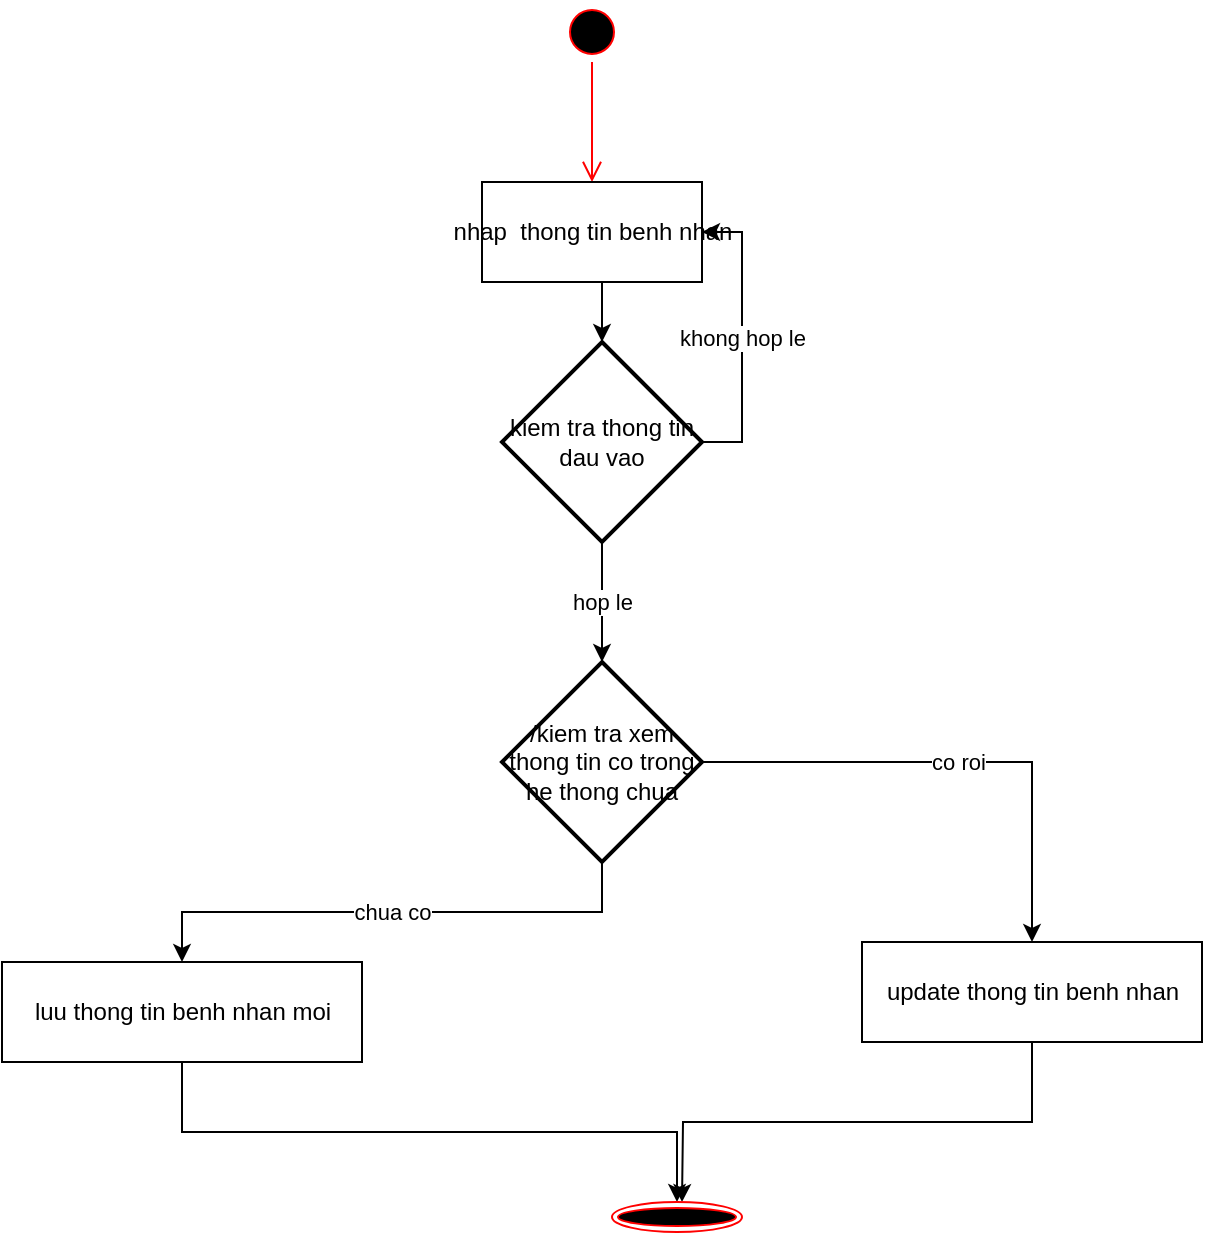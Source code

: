 <mxfile version="13.6.2" type="github" pages="4">
  <diagram id="lj2R0eWJ9KgmQzMsldro" name="Page-2">
    <mxGraphModel dx="1039" dy="499" grid="1" gridSize="10" guides="1" tooltips="1" connect="1" arrows="1" fold="1" page="1" pageScale="1" pageWidth="827" pageHeight="1169" math="0" shadow="0">
      <root>
        <mxCell id="KsJ-Q7gFp0fKNFRPNGz_-0" />
        <mxCell id="KsJ-Q7gFp0fKNFRPNGz_-1" parent="KsJ-Q7gFp0fKNFRPNGz_-0" />
        <mxCell id="KsJ-Q7gFp0fKNFRPNGz_-2" value="" style="ellipse;html=1;shape=startState;fillColor=#000000;strokeColor=#ff0000;" vertex="1" parent="KsJ-Q7gFp0fKNFRPNGz_-1">
          <mxGeometry x="390" y="40" width="30" height="30" as="geometry" />
        </mxCell>
        <mxCell id="KsJ-Q7gFp0fKNFRPNGz_-3" value="" style="edgeStyle=orthogonalEdgeStyle;html=1;verticalAlign=bottom;endArrow=open;endSize=8;strokeColor=#ff0000;" edge="1" source="KsJ-Q7gFp0fKNFRPNGz_-2" parent="KsJ-Q7gFp0fKNFRPNGz_-1">
          <mxGeometry relative="1" as="geometry">
            <mxPoint x="405" y="130" as="targetPoint" />
          </mxGeometry>
        </mxCell>
        <mxCell id="KsJ-Q7gFp0fKNFRPNGz_-8" style="edgeStyle=orthogonalEdgeStyle;rounded=0;orthogonalLoop=1;jettySize=auto;html=1;exitX=0.5;exitY=1;exitDx=0;exitDy=0;entryX=0.5;entryY=0;entryDx=0;entryDy=0;entryPerimeter=0;" edge="1" parent="KsJ-Q7gFp0fKNFRPNGz_-1" source="KsJ-Q7gFp0fKNFRPNGz_-5" target="KsJ-Q7gFp0fKNFRPNGz_-7">
          <mxGeometry relative="1" as="geometry" />
        </mxCell>
        <mxCell id="KsJ-Q7gFp0fKNFRPNGz_-5" value="nhap&amp;nbsp; thong tin benh nhan" style="html=1;" vertex="1" parent="KsJ-Q7gFp0fKNFRPNGz_-1">
          <mxGeometry x="350" y="130" width="110" height="50" as="geometry" />
        </mxCell>
        <mxCell id="KsJ-Q7gFp0fKNFRPNGz_-10" value="hop le" style="edgeStyle=orthogonalEdgeStyle;rounded=0;orthogonalLoop=1;jettySize=auto;html=1;exitX=0.5;exitY=1;exitDx=0;exitDy=0;exitPerimeter=0;entryX=0.5;entryY=0;entryDx=0;entryDy=0;entryPerimeter=0;" edge="1" parent="KsJ-Q7gFp0fKNFRPNGz_-1" source="KsJ-Q7gFp0fKNFRPNGz_-7" target="KsJ-Q7gFp0fKNFRPNGz_-9">
          <mxGeometry relative="1" as="geometry" />
        </mxCell>
        <mxCell id="KsJ-Q7gFp0fKNFRPNGz_-11" value="khong hop le" style="edgeStyle=orthogonalEdgeStyle;rounded=0;orthogonalLoop=1;jettySize=auto;html=1;exitX=1;exitY=0.5;exitDx=0;exitDy=0;exitPerimeter=0;entryX=1;entryY=0.5;entryDx=0;entryDy=0;" edge="1" parent="KsJ-Q7gFp0fKNFRPNGz_-1" source="KsJ-Q7gFp0fKNFRPNGz_-7" target="KsJ-Q7gFp0fKNFRPNGz_-5">
          <mxGeometry relative="1" as="geometry">
            <mxPoint x="600" y="150" as="targetPoint" />
          </mxGeometry>
        </mxCell>
        <mxCell id="KsJ-Q7gFp0fKNFRPNGz_-7" value="kiem tra thong tin dau vao" style="strokeWidth=2;html=1;shape=mxgraph.flowchart.decision;whiteSpace=wrap;" vertex="1" parent="KsJ-Q7gFp0fKNFRPNGz_-1">
          <mxGeometry x="360" y="210" width="100" height="100" as="geometry" />
        </mxCell>
        <mxCell id="KsJ-Q7gFp0fKNFRPNGz_-13" value="chua co" style="edgeStyle=orthogonalEdgeStyle;rounded=0;orthogonalLoop=1;jettySize=auto;html=1;exitX=0.5;exitY=1;exitDx=0;exitDy=0;exitPerimeter=0;" edge="1" parent="KsJ-Q7gFp0fKNFRPNGz_-1" source="KsJ-Q7gFp0fKNFRPNGz_-9" target="KsJ-Q7gFp0fKNFRPNGz_-12">
          <mxGeometry relative="1" as="geometry" />
        </mxCell>
        <mxCell id="KsJ-Q7gFp0fKNFRPNGz_-14" value="co roi" style="edgeStyle=orthogonalEdgeStyle;rounded=0;orthogonalLoop=1;jettySize=auto;html=1;exitX=1;exitY=0.5;exitDx=0;exitDy=0;exitPerimeter=0;" edge="1" parent="KsJ-Q7gFp0fKNFRPNGz_-1" source="KsJ-Q7gFp0fKNFRPNGz_-9" target="KsJ-Q7gFp0fKNFRPNGz_-15">
          <mxGeometry relative="1" as="geometry">
            <mxPoint x="690" y="490" as="targetPoint" />
          </mxGeometry>
        </mxCell>
        <mxCell id="KsJ-Q7gFp0fKNFRPNGz_-9" value="/kiem tra xem thong tin co trong he thong chua" style="strokeWidth=2;html=1;shape=mxgraph.flowchart.decision;whiteSpace=wrap;" vertex="1" parent="KsJ-Q7gFp0fKNFRPNGz_-1">
          <mxGeometry x="360" y="370" width="100" height="100" as="geometry" />
        </mxCell>
        <mxCell id="KsJ-Q7gFp0fKNFRPNGz_-17" style="edgeStyle=orthogonalEdgeStyle;rounded=0;orthogonalLoop=1;jettySize=auto;html=1;exitX=0.5;exitY=1;exitDx=0;exitDy=0;" edge="1" parent="KsJ-Q7gFp0fKNFRPNGz_-1" source="KsJ-Q7gFp0fKNFRPNGz_-12" target="KsJ-Q7gFp0fKNFRPNGz_-19">
          <mxGeometry relative="1" as="geometry">
            <mxPoint x="430" y="640" as="targetPoint" />
          </mxGeometry>
        </mxCell>
        <mxCell id="KsJ-Q7gFp0fKNFRPNGz_-12" value="luu thong tin benh nhan moi" style="html=1;" vertex="1" parent="KsJ-Q7gFp0fKNFRPNGz_-1">
          <mxGeometry x="110" y="520" width="180" height="50" as="geometry" />
        </mxCell>
        <mxCell id="KsJ-Q7gFp0fKNFRPNGz_-18" style="edgeStyle=orthogonalEdgeStyle;rounded=0;orthogonalLoop=1;jettySize=auto;html=1;exitX=0.5;exitY=1;exitDx=0;exitDy=0;" edge="1" parent="KsJ-Q7gFp0fKNFRPNGz_-1" source="KsJ-Q7gFp0fKNFRPNGz_-15">
          <mxGeometry relative="1" as="geometry">
            <mxPoint x="450" y="640" as="targetPoint" />
          </mxGeometry>
        </mxCell>
        <mxCell id="KsJ-Q7gFp0fKNFRPNGz_-15" value="update thong tin benh nhan" style="html=1;" vertex="1" parent="KsJ-Q7gFp0fKNFRPNGz_-1">
          <mxGeometry x="540" y="510" width="170" height="50" as="geometry" />
        </mxCell>
        <mxCell id="KsJ-Q7gFp0fKNFRPNGz_-19" value="" style="ellipse;html=1;shape=endState;fillColor=#000000;strokeColor=#ff0000;" vertex="1" parent="KsJ-Q7gFp0fKNFRPNGz_-1">
          <mxGeometry x="415" y="640" width="65" height="15" as="geometry" />
        </mxCell>
      </root>
    </mxGraphModel>
  </diagram>
  <diagram id="qxIxbQdSaNCAs4dN-cOA" name="Page-3">
    <mxGraphModel dx="1039" dy="499" grid="1" gridSize="10" guides="1" tooltips="1" connect="1" arrows="1" fold="1" page="1" pageScale="1" pageWidth="827" pageHeight="1169" math="0" shadow="0">
      <root>
        <mxCell id="xK25yoGUtcKPgYVMk1Dz-0" />
        <mxCell id="xK25yoGUtcKPgYVMk1Dz-1" parent="xK25yoGUtcKPgYVMk1Dz-0" />
        <mxCell id="xK25yoGUtcKPgYVMk1Dz-3" style="edgeStyle=orthogonalEdgeStyle;rounded=0;orthogonalLoop=1;jettySize=auto;html=1;exitX=0.5;exitY=1;exitDx=0;exitDy=0;" edge="1" parent="xK25yoGUtcKPgYVMk1Dz-1" source="xK25yoGUtcKPgYVMk1Dz-2" target="xK25yoGUtcKPgYVMk1Dz-4">
          <mxGeometry relative="1" as="geometry">
            <mxPoint x="414" y="110" as="targetPoint" />
          </mxGeometry>
        </mxCell>
        <mxCell id="xK25yoGUtcKPgYVMk1Dz-2" value="" style="ellipse;html=1;shape=endState;fillColor=#000000;strokeColor=#ff0000;" vertex="1" parent="xK25yoGUtcKPgYVMk1Dz-1">
          <mxGeometry x="399" y="30" width="30" height="30" as="geometry" />
        </mxCell>
        <mxCell id="xK25yoGUtcKPgYVMk1Dz-5" style="edgeStyle=orthogonalEdgeStyle;rounded=0;orthogonalLoop=1;jettySize=auto;html=1;exitX=0.5;exitY=1;exitDx=0;exitDy=0;" edge="1" parent="xK25yoGUtcKPgYVMk1Dz-1" source="xK25yoGUtcKPgYVMk1Dz-4" target="xK25yoGUtcKPgYVMk1Dz-6">
          <mxGeometry relative="1" as="geometry">
            <mxPoint x="395" y="190" as="targetPoint" />
          </mxGeometry>
        </mxCell>
        <mxCell id="xK25yoGUtcKPgYVMk1Dz-4" value="nhap input(ma so benh nhan)" style="html=1;" vertex="1" parent="xK25yoGUtcKPgYVMk1Dz-1">
          <mxGeometry x="290" y="100" width="210" height="50" as="geometry" />
        </mxCell>
        <mxCell id="xK25yoGUtcKPgYVMk1Dz-7" value="hop le&amp;nbsp;" style="edgeStyle=orthogonalEdgeStyle;rounded=0;orthogonalLoop=1;jettySize=auto;html=1;exitX=0.5;exitY=1;exitDx=0;exitDy=0;" edge="1" parent="xK25yoGUtcKPgYVMk1Dz-1" source="xK25yoGUtcKPgYVMk1Dz-6">
          <mxGeometry relative="1" as="geometry">
            <mxPoint x="395" y="370" as="targetPoint" />
          </mxGeometry>
        </mxCell>
        <mxCell id="xK25yoGUtcKPgYVMk1Dz-8" value="khong hop le" style="edgeStyle=orthogonalEdgeStyle;rounded=0;orthogonalLoop=1;jettySize=auto;html=1;exitX=1;exitY=0.5;exitDx=0;exitDy=0;entryX=1;entryY=0.5;entryDx=0;entryDy=0;" edge="1" parent="xK25yoGUtcKPgYVMk1Dz-1" source="xK25yoGUtcKPgYVMk1Dz-6" target="xK25yoGUtcKPgYVMk1Dz-4">
          <mxGeometry relative="1" as="geometry">
            <Array as="points">
              <mxPoint x="610" y="250" />
              <mxPoint x="610" y="125" />
            </Array>
          </mxGeometry>
        </mxCell>
        <mxCell id="xK25yoGUtcKPgYVMk1Dz-6" value="Kiem tra thong tin&amp;nbsp;" style="rhombus;whiteSpace=wrap;html=1;" vertex="1" parent="xK25yoGUtcKPgYVMk1Dz-1">
          <mxGeometry x="355" y="210" width="80" height="80" as="geometry" />
        </mxCell>
        <mxCell id="xK25yoGUtcKPgYVMk1Dz-9" value="xuat thong tin benh nhan" style="rounded=0;whiteSpace=wrap;html=1;" vertex="1" parent="xK25yoGUtcKPgYVMk1Dz-1">
          <mxGeometry x="260" y="370" width="320" height="60" as="geometry" />
        </mxCell>
      </root>
    </mxGraphModel>
  </diagram>
  <diagram id="pUBJtxmbYdFBLs-79qBn" name="Page-4">
    <mxGraphModel dx="1039" dy="499" grid="1" gridSize="10" guides="1" tooltips="1" connect="1" arrows="1" fold="1" page="1" pageScale="1" pageWidth="827" pageHeight="1169" math="0" shadow="0">
      <root>
        <mxCell id="AyFpdh3RZS2hmIeQLzF2-0" />
        <mxCell id="AyFpdh3RZS2hmIeQLzF2-1" parent="AyFpdh3RZS2hmIeQLzF2-0" />
        <mxCell id="Jpv0Y1uDcZkm7c2eD9yi-1" style="edgeStyle=orthogonalEdgeStyle;rounded=0;orthogonalLoop=1;jettySize=auto;html=1;exitX=0.5;exitY=1;exitDx=0;exitDy=0;" edge="1" parent="AyFpdh3RZS2hmIeQLzF2-1" source="Jpv0Y1uDcZkm7c2eD9yi-0">
          <mxGeometry relative="1" as="geometry">
            <mxPoint x="375" y="120" as="targetPoint" />
          </mxGeometry>
        </mxCell>
        <mxCell id="Jpv0Y1uDcZkm7c2eD9yi-0" value="" style="ellipse;html=1;shape=endState;fillColor=#000000;strokeColor=#ff0000;" vertex="1" parent="AyFpdh3RZS2hmIeQLzF2-1">
          <mxGeometry x="360" y="40" width="30" height="30" as="geometry" />
        </mxCell>
        <mxCell id="EqMOyTFWERrEkDKksSV3-1" style="edgeStyle=orthogonalEdgeStyle;rounded=0;orthogonalLoop=1;jettySize=auto;html=1;exitX=0.5;exitY=1;exitDx=0;exitDy=0;entryX=0.5;entryY=0;entryDx=0;entryDy=0;entryPerimeter=0;" edge="1" parent="AyFpdh3RZS2hmIeQLzF2-1" source="cdBlCcfiKWGpZCEYXN0w-0" target="EqMOyTFWERrEkDKksSV3-0">
          <mxGeometry relative="1" as="geometry" />
        </mxCell>
        <mxCell id="cdBlCcfiKWGpZCEYXN0w-0" value="nhpa ma so bac si phu trach" style="rounded=1;whiteSpace=wrap;html=1;" vertex="1" parent="AyFpdh3RZS2hmIeQLzF2-1">
          <mxGeometry x="310" y="120" width="120" height="60" as="geometry" />
        </mxCell>
        <mxCell id="EqMOyTFWERrEkDKksSV3-2" value="hop le" style="edgeStyle=orthogonalEdgeStyle;rounded=0;orthogonalLoop=1;jettySize=auto;html=1;exitX=0.5;exitY=1;exitDx=0;exitDy=0;exitPerimeter=0;" edge="1" parent="AyFpdh3RZS2hmIeQLzF2-1" source="EqMOyTFWERrEkDKksSV3-0">
          <mxGeometry relative="1" as="geometry">
            <mxPoint x="370" y="360" as="targetPoint" />
          </mxGeometry>
        </mxCell>
        <mxCell id="EqMOyTFWERrEkDKksSV3-3" value="khong hop le" style="edgeStyle=orthogonalEdgeStyle;rounded=0;orthogonalLoop=1;jettySize=auto;html=1;exitX=1;exitY=0.5;exitDx=0;exitDy=0;exitPerimeter=0;entryX=1;entryY=0.5;entryDx=0;entryDy=0;" edge="1" parent="AyFpdh3RZS2hmIeQLzF2-1" source="EqMOyTFWERrEkDKksSV3-0" target="cdBlCcfiKWGpZCEYXN0w-0">
          <mxGeometry relative="1" as="geometry">
            <mxPoint x="550" y="260" as="targetPoint" />
            <Array as="points">
              <mxPoint x="530" y="260" />
              <mxPoint x="530" y="150" />
            </Array>
          </mxGeometry>
        </mxCell>
        <mxCell id="EqMOyTFWERrEkDKksSV3-0" value="kiem tra hop le&amp;nbsp;" style="strokeWidth=2;html=1;shape=mxgraph.flowchart.decision;whiteSpace=wrap;" vertex="1" parent="AyFpdh3RZS2hmIeQLzF2-1">
          <mxGeometry x="320" y="210" width="100" height="100" as="geometry" />
        </mxCell>
        <mxCell id="EqMOyTFWERrEkDKksSV3-8" style="edgeStyle=orthogonalEdgeStyle;rounded=0;orthogonalLoop=1;jettySize=auto;html=1;exitX=0.5;exitY=1;exitDx=0;exitDy=0;entryX=0.5;entryY=0;entryDx=0;entryDy=0;" edge="1" parent="AyFpdh3RZS2hmIeQLzF2-1" source="EqMOyTFWERrEkDKksSV3-5" target="EqMOyTFWERrEkDKksSV3-6">
          <mxGeometry relative="1" as="geometry" />
        </mxCell>
        <mxCell id="EqMOyTFWERrEkDKksSV3-5" value="nhap ma so benh nhan" style="rounded=0;whiteSpace=wrap;html=1;" vertex="1" parent="AyFpdh3RZS2hmIeQLzF2-1">
          <mxGeometry x="320" y="360" width="120" height="60" as="geometry" />
        </mxCell>
        <mxCell id="EqMOyTFWERrEkDKksSV3-9" value="khong hop le" style="edgeStyle=orthogonalEdgeStyle;rounded=0;orthogonalLoop=1;jettySize=auto;html=1;exitX=1;exitY=0.5;exitDx=0;exitDy=0;entryX=1;entryY=0.75;entryDx=0;entryDy=0;" edge="1" parent="AyFpdh3RZS2hmIeQLzF2-1" source="EqMOyTFWERrEkDKksSV3-6" target="EqMOyTFWERrEkDKksSV3-5">
          <mxGeometry relative="1" as="geometry">
            <Array as="points">
              <mxPoint x="570" y="500" />
              <mxPoint x="570" y="405" />
            </Array>
          </mxGeometry>
        </mxCell>
        <mxCell id="EqMOyTFWERrEkDKksSV3-10" value="hop le" style="edgeStyle=orthogonalEdgeStyle;rounded=0;orthogonalLoop=1;jettySize=auto;html=1;exitX=0.5;exitY=1;exitDx=0;exitDy=0;" edge="1" parent="AyFpdh3RZS2hmIeQLzF2-1" source="EqMOyTFWERrEkDKksSV3-6" target="EqMOyTFWERrEkDKksSV3-11">
          <mxGeometry relative="1" as="geometry">
            <mxPoint x="375" y="620" as="targetPoint" />
          </mxGeometry>
        </mxCell>
        <mxCell id="EqMOyTFWERrEkDKksSV3-6" value="kiem tra&amp;nbsp;" style="rhombus;whiteSpace=wrap;html=1;" vertex="1" parent="AyFpdh3RZS2hmIeQLzF2-1">
          <mxGeometry x="335" y="460" width="80" height="80" as="geometry" />
        </mxCell>
        <mxCell id="EqMOyTFWERrEkDKksSV3-11" value="cap nhat y ba" style="rounded=0;whiteSpace=wrap;html=1;" vertex="1" parent="AyFpdh3RZS2hmIeQLzF2-1">
          <mxGeometry x="310" y="630" width="120" height="60" as="geometry" />
        </mxCell>
      </root>
    </mxGraphModel>
  </diagram>
  <diagram id="oMUxlR5SgqolWiV7He9W" name="Page-5">
    <mxGraphModel dx="1039" dy="499" grid="1" gridSize="10" guides="1" tooltips="1" connect="1" arrows="1" fold="1" page="1" pageScale="1" pageWidth="827" pageHeight="1169" math="0" shadow="0">
      <root>
        <mxCell id="QVESzfJ1VLEsB1Le8T32-0" />
        <mxCell id="QVESzfJ1VLEsB1Le8T32-1" parent="QVESzfJ1VLEsB1Le8T32-0" />
        <mxCell id="P6REDZ7AYogz9QGciHQU-1" style="edgeStyle=orthogonalEdgeStyle;rounded=0;orthogonalLoop=1;jettySize=auto;html=1;exitX=0.5;exitY=1;exitDx=0;exitDy=0;" edge="1" parent="QVESzfJ1VLEsB1Le8T32-1" source="P6REDZ7AYogz9QGciHQU-0" target="P6REDZ7AYogz9QGciHQU-2">
          <mxGeometry relative="1" as="geometry">
            <mxPoint x="385" y="130" as="targetPoint" />
          </mxGeometry>
        </mxCell>
        <mxCell id="P6REDZ7AYogz9QGciHQU-0" value="" style="ellipse;html=1;shape=endState;fillColor=#000000;strokeColor=#ff0000;" vertex="1" parent="QVESzfJ1VLEsB1Le8T32-1">
          <mxGeometry x="370" y="10" width="30" height="30" as="geometry" />
        </mxCell>
        <mxCell id="P6REDZ7AYogz9QGciHQU-3" style="edgeStyle=orthogonalEdgeStyle;rounded=0;orthogonalLoop=1;jettySize=auto;html=1;exitX=0.5;exitY=1;exitDx=0;exitDy=0;" edge="1" parent="QVESzfJ1VLEsB1Le8T32-1" source="P6REDZ7AYogz9QGciHQU-2" target="P6REDZ7AYogz9QGciHQU-4">
          <mxGeometry relative="1" as="geometry">
            <mxPoint x="385" y="210" as="targetPoint" />
          </mxGeometry>
        </mxCell>
        <mxCell id="P6REDZ7AYogz9QGciHQU-2" value="nhap ma so benh nhan" style="html=1;" vertex="1" parent="QVESzfJ1VLEsB1Le8T32-1">
          <mxGeometry x="330" y="70" width="110" height="60" as="geometry" />
        </mxCell>
        <mxCell id="P6REDZ7AYogz9QGciHQU-5" value="hop le&amp;nbsp;" style="edgeStyle=orthogonalEdgeStyle;rounded=0;orthogonalLoop=1;jettySize=auto;html=1;exitX=0.5;exitY=1;exitDx=0;exitDy=0;" edge="1" parent="QVESzfJ1VLEsB1Le8T32-1" source="P6REDZ7AYogz9QGciHQU-4" target="P6REDZ7AYogz9QGciHQU-6">
          <mxGeometry relative="1" as="geometry">
            <mxPoint x="385" y="320" as="targetPoint" />
          </mxGeometry>
        </mxCell>
        <mxCell id="P6REDZ7AYogz9QGciHQU-7" value="khong hop le" style="edgeStyle=orthogonalEdgeStyle;rounded=0;orthogonalLoop=1;jettySize=auto;html=1;exitX=1;exitY=0.5;exitDx=0;exitDy=0;" edge="1" parent="QVESzfJ1VLEsB1Le8T32-1" source="P6REDZ7AYogz9QGciHQU-4" target="P6REDZ7AYogz9QGciHQU-8">
          <mxGeometry relative="1" as="geometry">
            <mxPoint x="590" y="213" as="targetPoint" />
          </mxGeometry>
        </mxCell>
        <mxCell id="P6REDZ7AYogz9QGciHQU-4" value="kiem tra hop le&lt;br&gt;(co chi dinh cua bac si , &lt;br&gt;hoan thannh vien phi )&amp;nbsp;" style="html=1;" vertex="1" parent="QVESzfJ1VLEsB1Le8T32-1">
          <mxGeometry x="330" y="270" width="110" height="55" as="geometry" />
        </mxCell>
        <mxCell id="P6REDZ7AYogz9QGciHQU-6" value="cho xuat vien va luu&lt;br&gt;&amp;nbsp;thong tin vao he thong" style="html=1;" vertex="1" parent="QVESzfJ1VLEsB1Le8T32-1">
          <mxGeometry x="330" y="380" width="110" height="50" as="geometry" />
        </mxCell>
        <mxCell id="P6REDZ7AYogz9QGciHQU-8" value="tu choi xuat vien" style="html=1;" vertex="1" parent="QVESzfJ1VLEsB1Le8T32-1">
          <mxGeometry x="630" y="350" width="110" height="50" as="geometry" />
        </mxCell>
        <mxCell id="0Ai-zAEGjEdkmeRcEtoF-1" value="hop le" style="edgeStyle=orthogonalEdgeStyle;rounded=0;orthogonalLoop=1;jettySize=auto;html=1;" edge="1" parent="QVESzfJ1VLEsB1Le8T32-1" source="0Ai-zAEGjEdkmeRcEtoF-0" target="P6REDZ7AYogz9QGciHQU-4">
          <mxGeometry relative="1" as="geometry" />
        </mxCell>
        <mxCell id="0Ai-zAEGjEdkmeRcEtoF-2" value="khong hop le" style="edgeStyle=orthogonalEdgeStyle;rounded=0;orthogonalLoop=1;jettySize=auto;html=1;exitX=1;exitY=0.5;exitDx=0;exitDy=0;entryX=1;entryY=0.5;entryDx=0;entryDy=0;" edge="1" parent="QVESzfJ1VLEsB1Le8T32-1" source="0Ai-zAEGjEdkmeRcEtoF-0" target="P6REDZ7AYogz9QGciHQU-2">
          <mxGeometry relative="1" as="geometry">
            <Array as="points">
              <mxPoint x="570" y="195" />
              <mxPoint x="570" y="100" />
            </Array>
          </mxGeometry>
        </mxCell>
        <mxCell id="0Ai-zAEGjEdkmeRcEtoF-0" value="Object" style="html=1;" vertex="1" parent="QVESzfJ1VLEsB1Le8T32-1">
          <mxGeometry x="330" y="170" width="110" height="50" as="geometry" />
        </mxCell>
      </root>
    </mxGraphModel>
  </diagram>
</mxfile>
